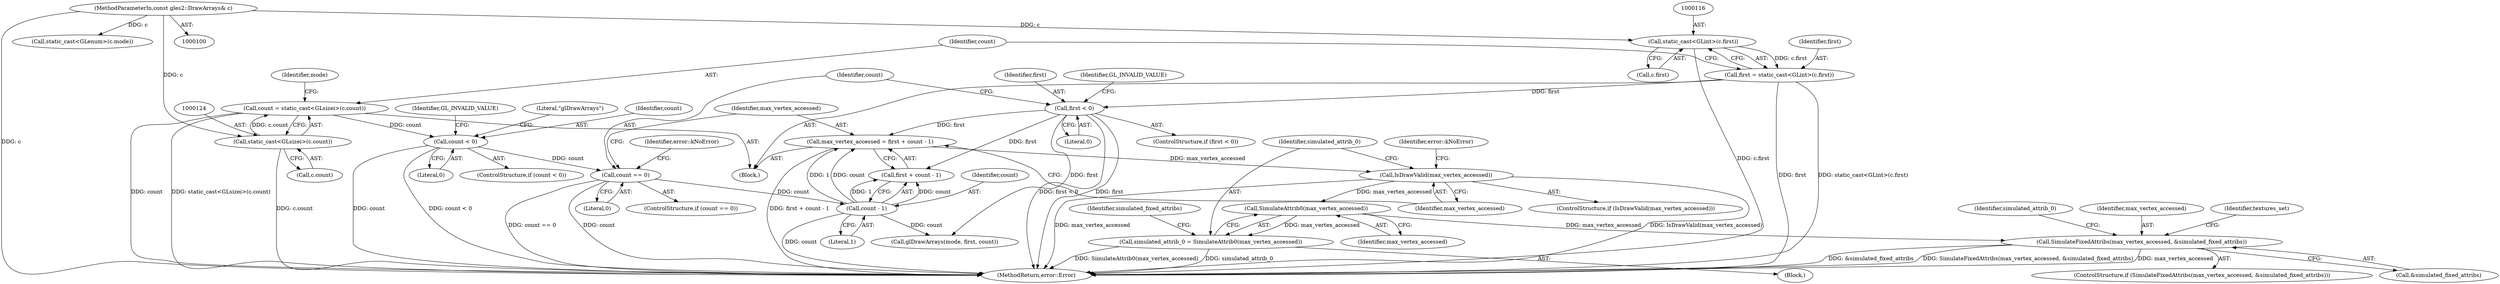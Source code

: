 digraph "1_Chrome_c13e1da62b5f5f0e6fe8c1f769a5a28415415244@integer" {
"1000173" [label="(Call,max_vertex_accessed = first + count - 1)"];
"1000156" [label="(Call,first < 0)"];
"1000113" [label="(Call,first = static_cast<GLint>(c.first))"];
"1000115" [label="(Call,static_cast<GLint>(c.first))"];
"1000102" [label="(MethodParameterIn,const gles2::DrawArrays& c)"];
"1000177" [label="(Call,count - 1)"];
"1000166" [label="(Call,count == 0)"];
"1000139" [label="(Call,count < 0)"];
"1000121" [label="(Call,count = static_cast<GLsizei>(c.count))"];
"1000123" [label="(Call,static_cast<GLsizei>(c.count))"];
"1000181" [label="(Call,IsDrawValid(max_vertex_accessed))"];
"1000187" [label="(Call,SimulateAttrib0(max_vertex_accessed))"];
"1000185" [label="(Call,simulated_attrib_0 = SimulateAttrib0(max_vertex_accessed))"];
"1000194" [label="(Call,SimulateFixedAttribs(max_vertex_accessed, &simulated_fixed_attribs))"];
"1000182" [label="(Identifier,max_vertex_accessed)"];
"1000166" [label="(Call,count == 0)"];
"1000139" [label="(Call,count < 0)"];
"1000121" [label="(Call,count = static_cast<GLsizei>(c.count))"];
"1000188" [label="(Identifier,max_vertex_accessed)"];
"1000175" [label="(Call,first + count - 1)"];
"1000196" [label="(Call,&simulated_fixed_attribs)"];
"1000122" [label="(Identifier,count)"];
"1000151" [label="(Literal,\"glDrawArrays\")"];
"1000186" [label="(Identifier,simulated_attrib_0)"];
"1000191" [label="(Identifier,simulated_fixed_attribs)"];
"1000177" [label="(Call,count - 1)"];
"1000194" [label="(Call,SimulateFixedAttribs(max_vertex_accessed, &simulated_fixed_attribs))"];
"1000167" [label="(Identifier,count)"];
"1000180" [label="(ControlStructure,if (IsDrawValid(max_vertex_accessed)))"];
"1000155" [label="(ControlStructure,if (first < 0))"];
"1000157" [label="(Identifier,first)"];
"1000117" [label="(Call,c.first)"];
"1000204" [label="(Call,glDrawArrays(mode, first, count))"];
"1000171" [label="(Identifier,error::kNoError)"];
"1000141" [label="(Literal,0)"];
"1000140" [label="(Identifier,count)"];
"1000165" [label="(ControlStructure,if (count == 0))"];
"1000113" [label="(Call,first = static_cast<GLint>(c.first))"];
"1000161" [label="(Identifier,GL_INVALID_VALUE)"];
"1000156" [label="(Call,first < 0)"];
"1000138" [label="(ControlStructure,if (count < 0))"];
"1000230" [label="(Identifier,error::kNoError)"];
"1000183" [label="(Block,)"];
"1000178" [label="(Identifier,count)"];
"1000217" [label="(Identifier,simulated_attrib_0)"];
"1000131" [label="(Identifier,mode)"];
"1000107" [label="(Call,static_cast<GLenum>(c.mode))"];
"1000125" [label="(Call,c.count)"];
"1000187" [label="(Call,SimulateAttrib0(max_vertex_accessed))"];
"1000168" [label="(Literal,0)"];
"1000103" [label="(Block,)"];
"1000102" [label="(MethodParameterIn,const gles2::DrawArrays& c)"];
"1000195" [label="(Identifier,max_vertex_accessed)"];
"1000115" [label="(Call,static_cast<GLint>(c.first))"];
"1000201" [label="(Identifier,textures_set)"];
"1000179" [label="(Literal,1)"];
"1000174" [label="(Identifier,max_vertex_accessed)"];
"1000114" [label="(Identifier,first)"];
"1000231" [label="(MethodReturn,error::Error)"];
"1000173" [label="(Call,max_vertex_accessed = first + count - 1)"];
"1000158" [label="(Literal,0)"];
"1000185" [label="(Call,simulated_attrib_0 = SimulateAttrib0(max_vertex_accessed))"];
"1000193" [label="(ControlStructure,if (SimulateFixedAttribs(max_vertex_accessed, &simulated_fixed_attribs)))"];
"1000123" [label="(Call,static_cast<GLsizei>(c.count))"];
"1000181" [label="(Call,IsDrawValid(max_vertex_accessed))"];
"1000144" [label="(Identifier,GL_INVALID_VALUE)"];
"1000173" -> "1000103"  [label="AST: "];
"1000173" -> "1000175"  [label="CFG: "];
"1000174" -> "1000173"  [label="AST: "];
"1000175" -> "1000173"  [label="AST: "];
"1000182" -> "1000173"  [label="CFG: "];
"1000173" -> "1000231"  [label="DDG: first + count - 1"];
"1000156" -> "1000173"  [label="DDG: first"];
"1000177" -> "1000173"  [label="DDG: count"];
"1000177" -> "1000173"  [label="DDG: 1"];
"1000173" -> "1000181"  [label="DDG: max_vertex_accessed"];
"1000156" -> "1000155"  [label="AST: "];
"1000156" -> "1000158"  [label="CFG: "];
"1000157" -> "1000156"  [label="AST: "];
"1000158" -> "1000156"  [label="AST: "];
"1000161" -> "1000156"  [label="CFG: "];
"1000167" -> "1000156"  [label="CFG: "];
"1000156" -> "1000231"  [label="DDG: first < 0"];
"1000156" -> "1000231"  [label="DDG: first"];
"1000113" -> "1000156"  [label="DDG: first"];
"1000156" -> "1000175"  [label="DDG: first"];
"1000156" -> "1000204"  [label="DDG: first"];
"1000113" -> "1000103"  [label="AST: "];
"1000113" -> "1000115"  [label="CFG: "];
"1000114" -> "1000113"  [label="AST: "];
"1000115" -> "1000113"  [label="AST: "];
"1000122" -> "1000113"  [label="CFG: "];
"1000113" -> "1000231"  [label="DDG: first"];
"1000113" -> "1000231"  [label="DDG: static_cast<GLint>(c.first)"];
"1000115" -> "1000113"  [label="DDG: c.first"];
"1000115" -> "1000117"  [label="CFG: "];
"1000116" -> "1000115"  [label="AST: "];
"1000117" -> "1000115"  [label="AST: "];
"1000115" -> "1000231"  [label="DDG: c.first"];
"1000102" -> "1000115"  [label="DDG: c"];
"1000102" -> "1000100"  [label="AST: "];
"1000102" -> "1000231"  [label="DDG: c"];
"1000102" -> "1000107"  [label="DDG: c"];
"1000102" -> "1000123"  [label="DDG: c"];
"1000177" -> "1000175"  [label="AST: "];
"1000177" -> "1000179"  [label="CFG: "];
"1000178" -> "1000177"  [label="AST: "];
"1000179" -> "1000177"  [label="AST: "];
"1000175" -> "1000177"  [label="CFG: "];
"1000177" -> "1000231"  [label="DDG: count"];
"1000177" -> "1000175"  [label="DDG: count"];
"1000177" -> "1000175"  [label="DDG: 1"];
"1000166" -> "1000177"  [label="DDG: count"];
"1000177" -> "1000204"  [label="DDG: count"];
"1000166" -> "1000165"  [label="AST: "];
"1000166" -> "1000168"  [label="CFG: "];
"1000167" -> "1000166"  [label="AST: "];
"1000168" -> "1000166"  [label="AST: "];
"1000171" -> "1000166"  [label="CFG: "];
"1000174" -> "1000166"  [label="CFG: "];
"1000166" -> "1000231"  [label="DDG: count == 0"];
"1000166" -> "1000231"  [label="DDG: count"];
"1000139" -> "1000166"  [label="DDG: count"];
"1000139" -> "1000138"  [label="AST: "];
"1000139" -> "1000141"  [label="CFG: "];
"1000140" -> "1000139"  [label="AST: "];
"1000141" -> "1000139"  [label="AST: "];
"1000144" -> "1000139"  [label="CFG: "];
"1000151" -> "1000139"  [label="CFG: "];
"1000139" -> "1000231"  [label="DDG: count < 0"];
"1000139" -> "1000231"  [label="DDG: count"];
"1000121" -> "1000139"  [label="DDG: count"];
"1000121" -> "1000103"  [label="AST: "];
"1000121" -> "1000123"  [label="CFG: "];
"1000122" -> "1000121"  [label="AST: "];
"1000123" -> "1000121"  [label="AST: "];
"1000131" -> "1000121"  [label="CFG: "];
"1000121" -> "1000231"  [label="DDG: static_cast<GLsizei>(c.count)"];
"1000121" -> "1000231"  [label="DDG: count"];
"1000123" -> "1000121"  [label="DDG: c.count"];
"1000123" -> "1000125"  [label="CFG: "];
"1000124" -> "1000123"  [label="AST: "];
"1000125" -> "1000123"  [label="AST: "];
"1000123" -> "1000231"  [label="DDG: c.count"];
"1000181" -> "1000180"  [label="AST: "];
"1000181" -> "1000182"  [label="CFG: "];
"1000182" -> "1000181"  [label="AST: "];
"1000186" -> "1000181"  [label="CFG: "];
"1000230" -> "1000181"  [label="CFG: "];
"1000181" -> "1000231"  [label="DDG: IsDrawValid(max_vertex_accessed)"];
"1000181" -> "1000231"  [label="DDG: max_vertex_accessed"];
"1000181" -> "1000187"  [label="DDG: max_vertex_accessed"];
"1000187" -> "1000185"  [label="AST: "];
"1000187" -> "1000188"  [label="CFG: "];
"1000188" -> "1000187"  [label="AST: "];
"1000185" -> "1000187"  [label="CFG: "];
"1000187" -> "1000185"  [label="DDG: max_vertex_accessed"];
"1000187" -> "1000194"  [label="DDG: max_vertex_accessed"];
"1000185" -> "1000183"  [label="AST: "];
"1000186" -> "1000185"  [label="AST: "];
"1000191" -> "1000185"  [label="CFG: "];
"1000185" -> "1000231"  [label="DDG: simulated_attrib_0"];
"1000185" -> "1000231"  [label="DDG: SimulateAttrib0(max_vertex_accessed)"];
"1000194" -> "1000193"  [label="AST: "];
"1000194" -> "1000196"  [label="CFG: "];
"1000195" -> "1000194"  [label="AST: "];
"1000196" -> "1000194"  [label="AST: "];
"1000201" -> "1000194"  [label="CFG: "];
"1000217" -> "1000194"  [label="CFG: "];
"1000194" -> "1000231"  [label="DDG: &simulated_fixed_attribs"];
"1000194" -> "1000231"  [label="DDG: SimulateFixedAttribs(max_vertex_accessed, &simulated_fixed_attribs)"];
"1000194" -> "1000231"  [label="DDG: max_vertex_accessed"];
}

